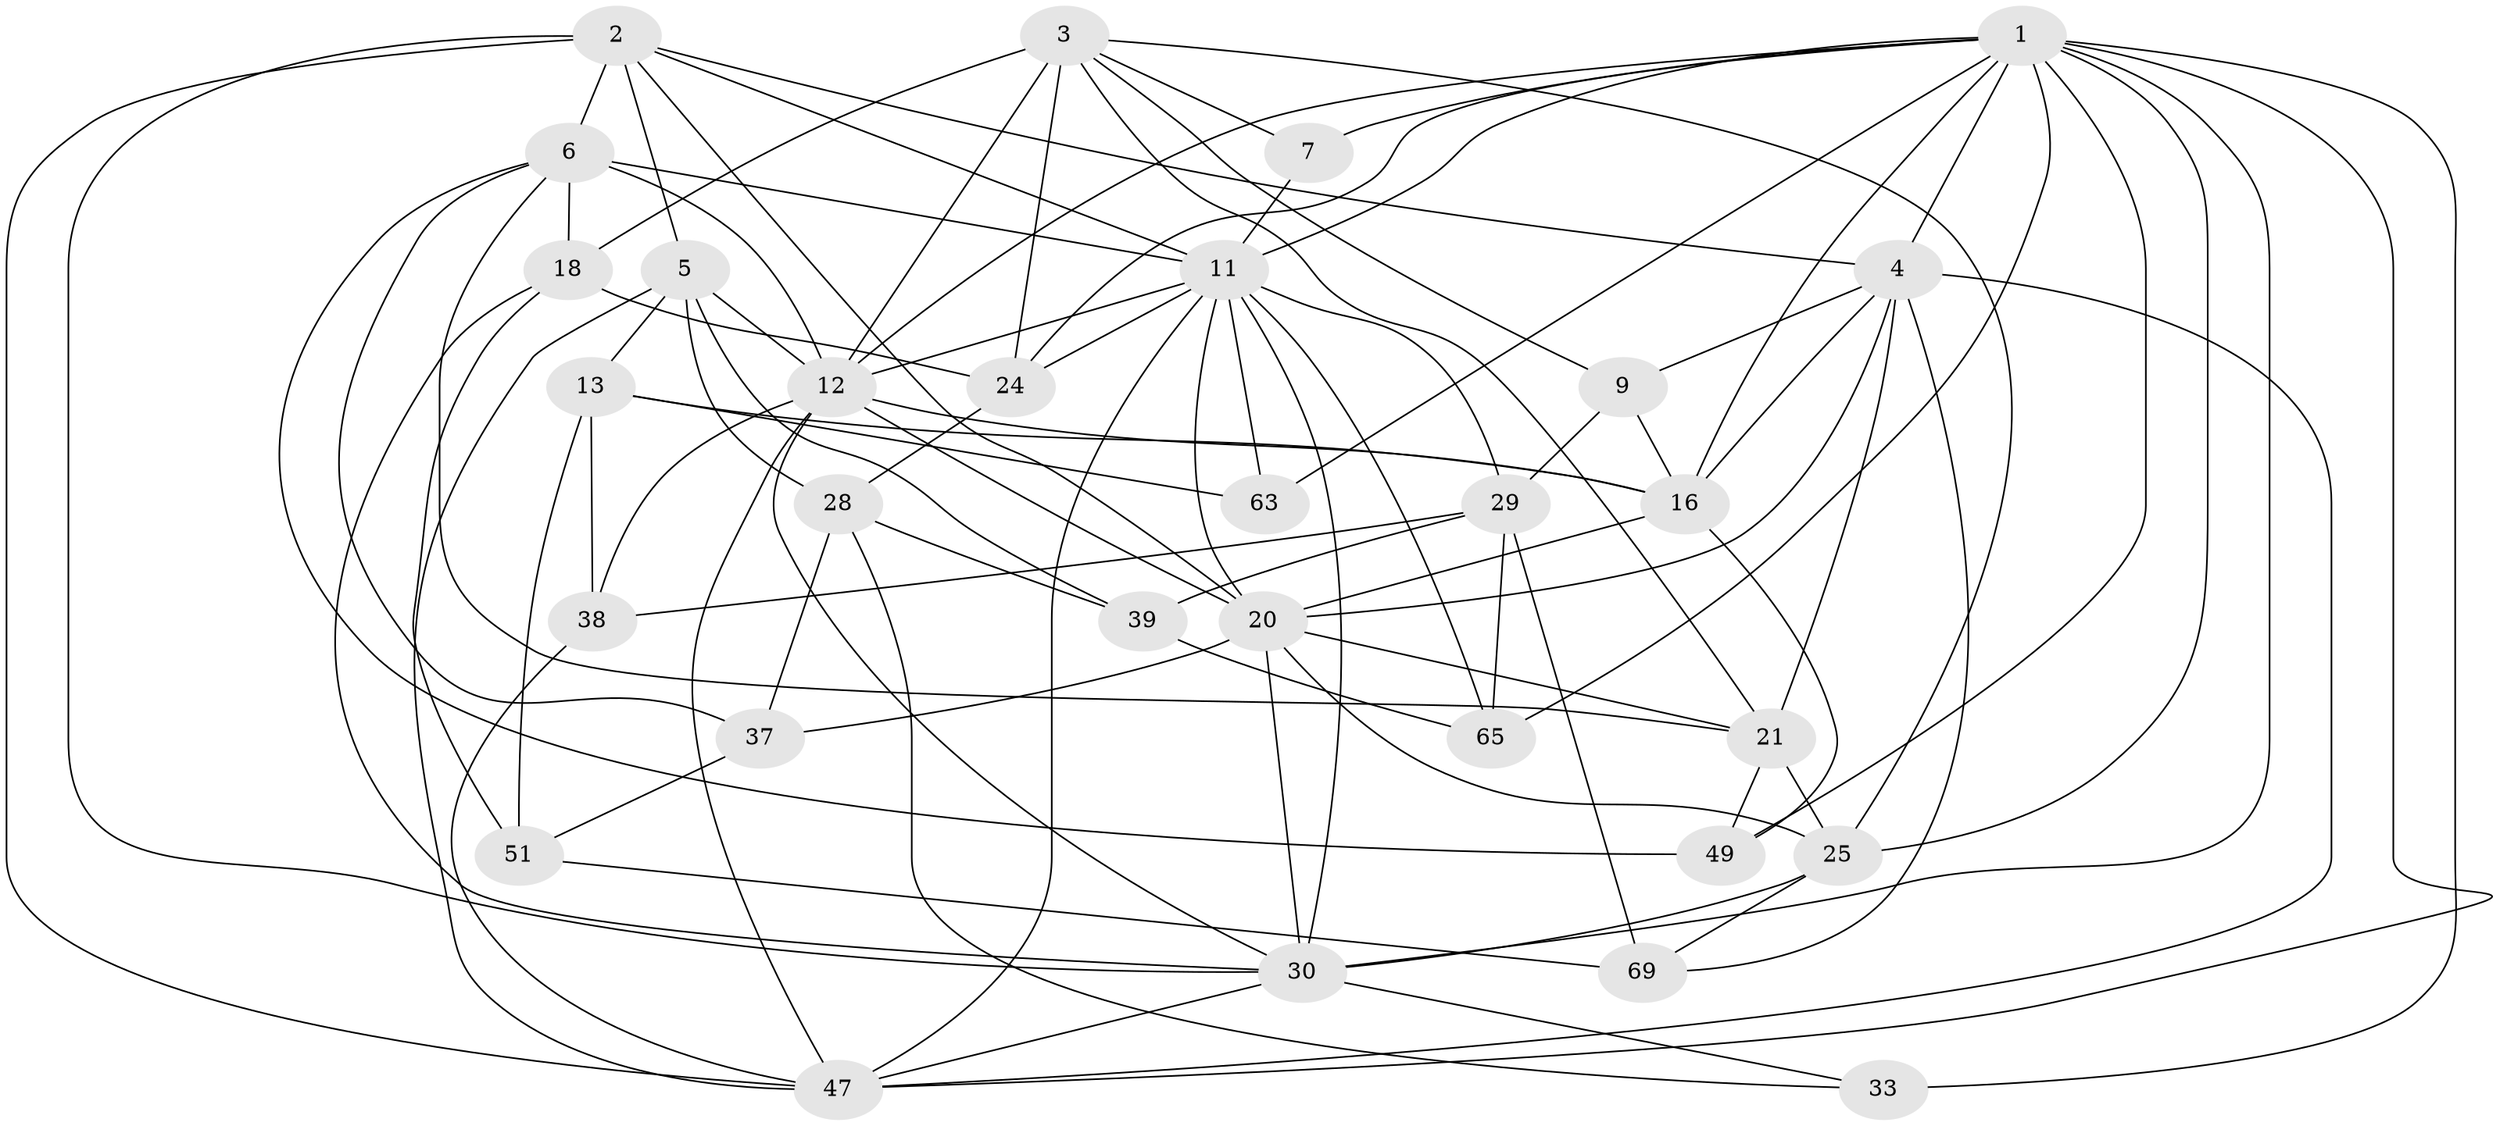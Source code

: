// original degree distribution, {4: 1.0}
// Generated by graph-tools (version 1.1) at 2025/20/03/04/25 18:20:55]
// undirected, 30 vertices, 91 edges
graph export_dot {
graph [start="1"]
  node [color=gray90,style=filled];
  1 [super="+15+74+8"];
  2 [super="+57+19"];
  3 [super="+10"];
  4 [super="+27+40+64"];
  5 [super="+35"];
  6 [super="+53+31"];
  7;
  9;
  11 [super="+75+44+14"];
  12 [super="+62+26+42"];
  13 [super="+48"];
  16 [super="+17+50"];
  18 [super="+46"];
  20 [super="+73+58+34"];
  21 [super="+23"];
  24 [super="+32"];
  25 [super="+77"];
  28 [super="+67"];
  29 [super="+68"];
  30 [super="+52+59"];
  33;
  37;
  38;
  39;
  47 [super="+56+71"];
  49;
  51;
  63;
  65;
  69;
  1 -- 33 [weight=2];
  1 -- 7;
  1 -- 25;
  1 -- 11;
  1 -- 12 [weight=2];
  1 -- 24;
  1 -- 4;
  1 -- 65;
  1 -- 47;
  1 -- 16;
  1 -- 49;
  1 -- 30 [weight=2];
  1 -- 63;
  2 -- 4;
  2 -- 6 [weight=2];
  2 -- 11;
  2 -- 5;
  2 -- 47;
  2 -- 30;
  2 -- 20;
  3 -- 9;
  3 -- 18 [weight=2];
  3 -- 21;
  3 -- 7;
  3 -- 24;
  3 -- 25;
  3 -- 12;
  4 -- 16;
  4 -- 20;
  4 -- 69;
  4 -- 21 [weight=3];
  4 -- 9;
  4 -- 47;
  5 -- 39;
  5 -- 13;
  5 -- 12;
  5 -- 28;
  5 -- 47;
  6 -- 18;
  6 -- 21;
  6 -- 49;
  6 -- 37;
  6 -- 12;
  6 -- 11;
  7 -- 11 [weight=2];
  9 -- 16;
  9 -- 29;
  11 -- 24;
  11 -- 65;
  11 -- 63;
  11 -- 12;
  11 -- 47;
  11 -- 20 [weight=2];
  11 -- 29;
  11 -- 30;
  12 -- 16 [weight=2];
  12 -- 30;
  12 -- 47;
  12 -- 38;
  12 -- 20;
  13 -- 38;
  13 -- 63 [weight=2];
  13 -- 51;
  13 -- 16;
  16 -- 49;
  16 -- 20;
  18 -- 30;
  18 -- 24;
  18 -- 51;
  20 -- 25;
  20 -- 37;
  20 -- 21;
  20 -- 30;
  21 -- 49;
  21 -- 25;
  24 -- 28 [weight=2];
  25 -- 69;
  25 -- 30;
  28 -- 39;
  28 -- 33;
  28 -- 37;
  29 -- 65;
  29 -- 39;
  29 -- 69;
  29 -- 38;
  30 -- 47;
  30 -- 33;
  37 -- 51;
  38 -- 47;
  39 -- 65;
  51 -- 69;
}
